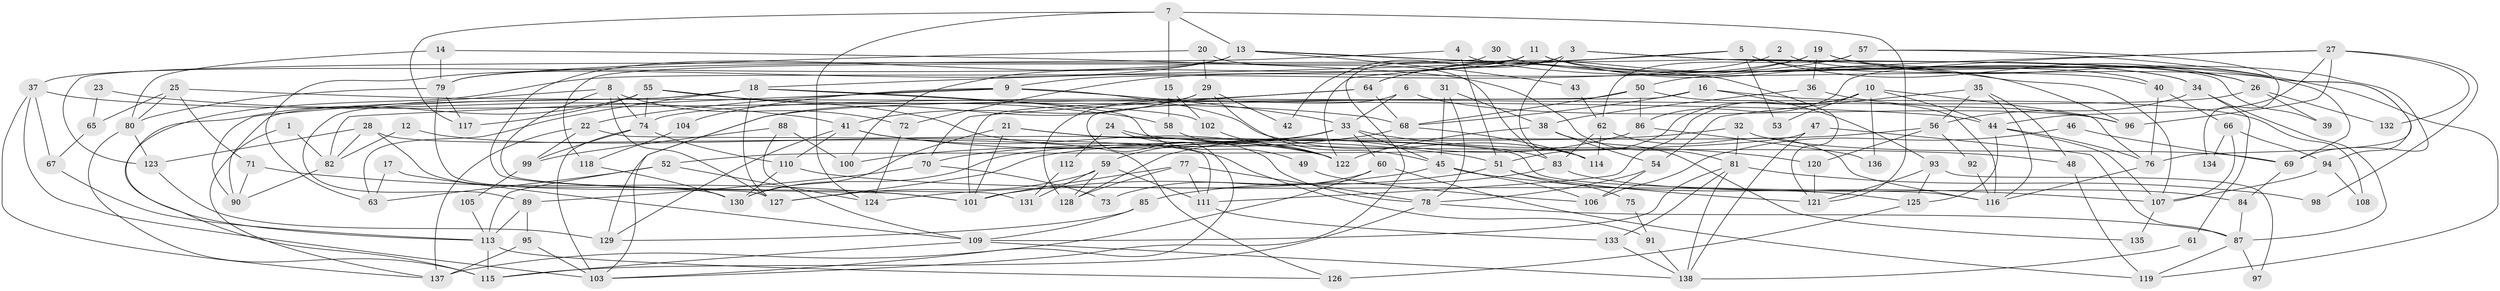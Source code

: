 // coarse degree distribution, {5: 0.18840579710144928, 11: 0.043478260869565216, 4: 0.2028985507246377, 12: 0.043478260869565216, 10: 0.07246376811594203, 18: 0.014492753623188406, 2: 0.17391304347826086, 6: 0.08695652173913043, 8: 0.014492753623188406, 7: 0.028985507246376812, 9: 0.014492753623188406, 3: 0.10144927536231885, 14: 0.014492753623188406}
// Generated by graph-tools (version 1.1) at 2025/18/03/04/25 18:18:57]
// undirected, 138 vertices, 276 edges
graph export_dot {
graph [start="1"]
  node [color=gray90,style=filled];
  1;
  2;
  3;
  4;
  5;
  6;
  7;
  8;
  9;
  10;
  11;
  12;
  13;
  14;
  15;
  16;
  17;
  18;
  19;
  20;
  21;
  22;
  23;
  24;
  25;
  26;
  27;
  28;
  29;
  30;
  31;
  32;
  33;
  34;
  35;
  36;
  37;
  38;
  39;
  40;
  41;
  42;
  43;
  44;
  45;
  46;
  47;
  48;
  49;
  50;
  51;
  52;
  53;
  54;
  55;
  56;
  57;
  58;
  59;
  60;
  61;
  62;
  63;
  64;
  65;
  66;
  67;
  68;
  69;
  70;
  71;
  72;
  73;
  74;
  75;
  76;
  77;
  78;
  79;
  80;
  81;
  82;
  83;
  84;
  85;
  86;
  87;
  88;
  89;
  90;
  91;
  92;
  93;
  94;
  95;
  96;
  97;
  98;
  99;
  100;
  101;
  102;
  103;
  104;
  105;
  106;
  107;
  108;
  109;
  110;
  111;
  112;
  113;
  114;
  115;
  116;
  117;
  118;
  119;
  120;
  121;
  122;
  123;
  124;
  125;
  126;
  127;
  128;
  129;
  130;
  131;
  132;
  133;
  134;
  135;
  136;
  137;
  138;
  1 -- 82;
  1 -- 137;
  2 -- 69;
  2 -- 9;
  3 -- 113;
  3 -- 114;
  3 -- 26;
  3 -- 39;
  3 -- 42;
  4 -- 51;
  4 -- 79;
  4 -- 40;
  5 -- 122;
  5 -- 26;
  5 -- 18;
  5 -- 53;
  5 -- 94;
  6 -- 33;
  6 -- 96;
  6 -- 128;
  7 -- 121;
  7 -- 124;
  7 -- 13;
  7 -- 15;
  7 -- 117;
  8 -- 74;
  8 -- 90;
  8 -- 72;
  8 -- 127;
  8 -- 131;
  9 -- 114;
  9 -- 33;
  9 -- 22;
  9 -- 82;
  9 -- 104;
  10 -- 111;
  10 -- 44;
  10 -- 51;
  10 -- 53;
  10 -- 76;
  10 -- 136;
  11 -- 40;
  11 -- 103;
  11 -- 34;
  11 -- 96;
  11 -- 100;
  11 -- 118;
  12 -- 122;
  12 -- 82;
  13 -- 121;
  13 -- 37;
  13 -- 43;
  13 -- 63;
  13 -- 101;
  13 -- 107;
  14 -- 79;
  14 -- 80;
  14 -- 81;
  15 -- 58;
  15 -- 102;
  16 -- 68;
  16 -- 103;
  16 -- 93;
  16 -- 108;
  17 -- 63;
  17 -- 109;
  18 -- 127;
  18 -- 49;
  18 -- 63;
  18 -- 89;
  18 -- 90;
  18 -- 102;
  19 -- 36;
  19 -- 72;
  19 -- 64;
  19 -- 69;
  19 -- 76;
  20 -- 29;
  20 -- 83;
  20 -- 79;
  21 -- 116;
  21 -- 101;
  21 -- 83;
  21 -- 130;
  22 -- 111;
  22 -- 99;
  22 -- 137;
  23 -- 41;
  23 -- 65;
  24 -- 48;
  24 -- 78;
  24 -- 112;
  25 -- 44;
  25 -- 71;
  25 -- 65;
  25 -- 80;
  26 -- 74;
  26 -- 39;
  26 -- 132;
  27 -- 50;
  27 -- 44;
  27 -- 86;
  27 -- 96;
  27 -- 98;
  27 -- 132;
  28 -- 130;
  28 -- 126;
  28 -- 82;
  28 -- 123;
  29 -- 45;
  29 -- 41;
  29 -- 42;
  29 -- 103;
  30 -- 123;
  30 -- 34;
  31 -- 45;
  31 -- 78;
  31 -- 38;
  32 -- 81;
  32 -- 69;
  32 -- 130;
  33 -- 120;
  33 -- 59;
  33 -- 45;
  33 -- 60;
  33 -- 100;
  34 -- 87;
  34 -- 56;
  34 -- 61;
  35 -- 116;
  35 -- 56;
  35 -- 48;
  35 -- 54;
  36 -- 96;
  36 -- 38;
  37 -- 68;
  37 -- 67;
  37 -- 103;
  37 -- 137;
  38 -- 122;
  38 -- 54;
  38 -- 135;
  40 -- 76;
  40 -- 66;
  41 -- 110;
  41 -- 51;
  41 -- 122;
  41 -- 129;
  43 -- 62;
  44 -- 76;
  44 -- 107;
  44 -- 125;
  45 -- 107;
  45 -- 106;
  45 -- 124;
  46 -- 106;
  46 -- 69;
  47 -- 87;
  47 -- 52;
  47 -- 138;
  48 -- 119;
  49 -- 106;
  50 -- 86;
  50 -- 68;
  50 -- 101;
  50 -- 116;
  51 -- 101;
  51 -- 75;
  51 -- 121;
  52 -- 63;
  52 -- 113;
  52 -- 124;
  54 -- 78;
  54 -- 106;
  55 -- 74;
  55 -- 115;
  55 -- 58;
  55 -- 91;
  55 -- 117;
  56 -- 127;
  56 -- 92;
  56 -- 120;
  57 -- 64;
  57 -- 62;
  57 -- 119;
  57 -- 134;
  58 -- 122;
  59 -- 127;
  59 -- 128;
  59 -- 111;
  59 -- 131;
  60 -- 137;
  60 -- 73;
  60 -- 119;
  61 -- 138;
  62 -- 116;
  62 -- 83;
  62 -- 114;
  64 -- 129;
  64 -- 68;
  64 -- 70;
  65 -- 67;
  66 -- 107;
  66 -- 94;
  66 -- 134;
  67 -- 113;
  68 -- 70;
  68 -- 114;
  69 -- 84;
  70 -- 89;
  70 -- 73;
  71 -- 101;
  71 -- 90;
  72 -- 124;
  74 -- 103;
  74 -- 99;
  74 -- 110;
  75 -- 91;
  76 -- 116;
  77 -- 101;
  77 -- 78;
  77 -- 111;
  77 -- 128;
  78 -- 115;
  78 -- 87;
  79 -- 117;
  79 -- 80;
  79 -- 127;
  80 -- 115;
  80 -- 123;
  81 -- 138;
  81 -- 98;
  81 -- 109;
  81 -- 133;
  82 -- 90;
  83 -- 85;
  83 -- 84;
  84 -- 87;
  85 -- 109;
  85 -- 129;
  86 -- 128;
  86 -- 136;
  87 -- 119;
  87 -- 97;
  88 -- 100;
  88 -- 109;
  88 -- 99;
  89 -- 95;
  89 -- 113;
  91 -- 138;
  92 -- 116;
  93 -- 125;
  93 -- 97;
  93 -- 121;
  94 -- 107;
  94 -- 108;
  95 -- 137;
  95 -- 103;
  99 -- 105;
  102 -- 122;
  104 -- 118;
  105 -- 113;
  107 -- 135;
  109 -- 138;
  109 -- 115;
  110 -- 130;
  110 -- 125;
  111 -- 133;
  112 -- 131;
  113 -- 115;
  113 -- 126;
  118 -- 130;
  120 -- 121;
  123 -- 129;
  125 -- 126;
  133 -- 138;
}
